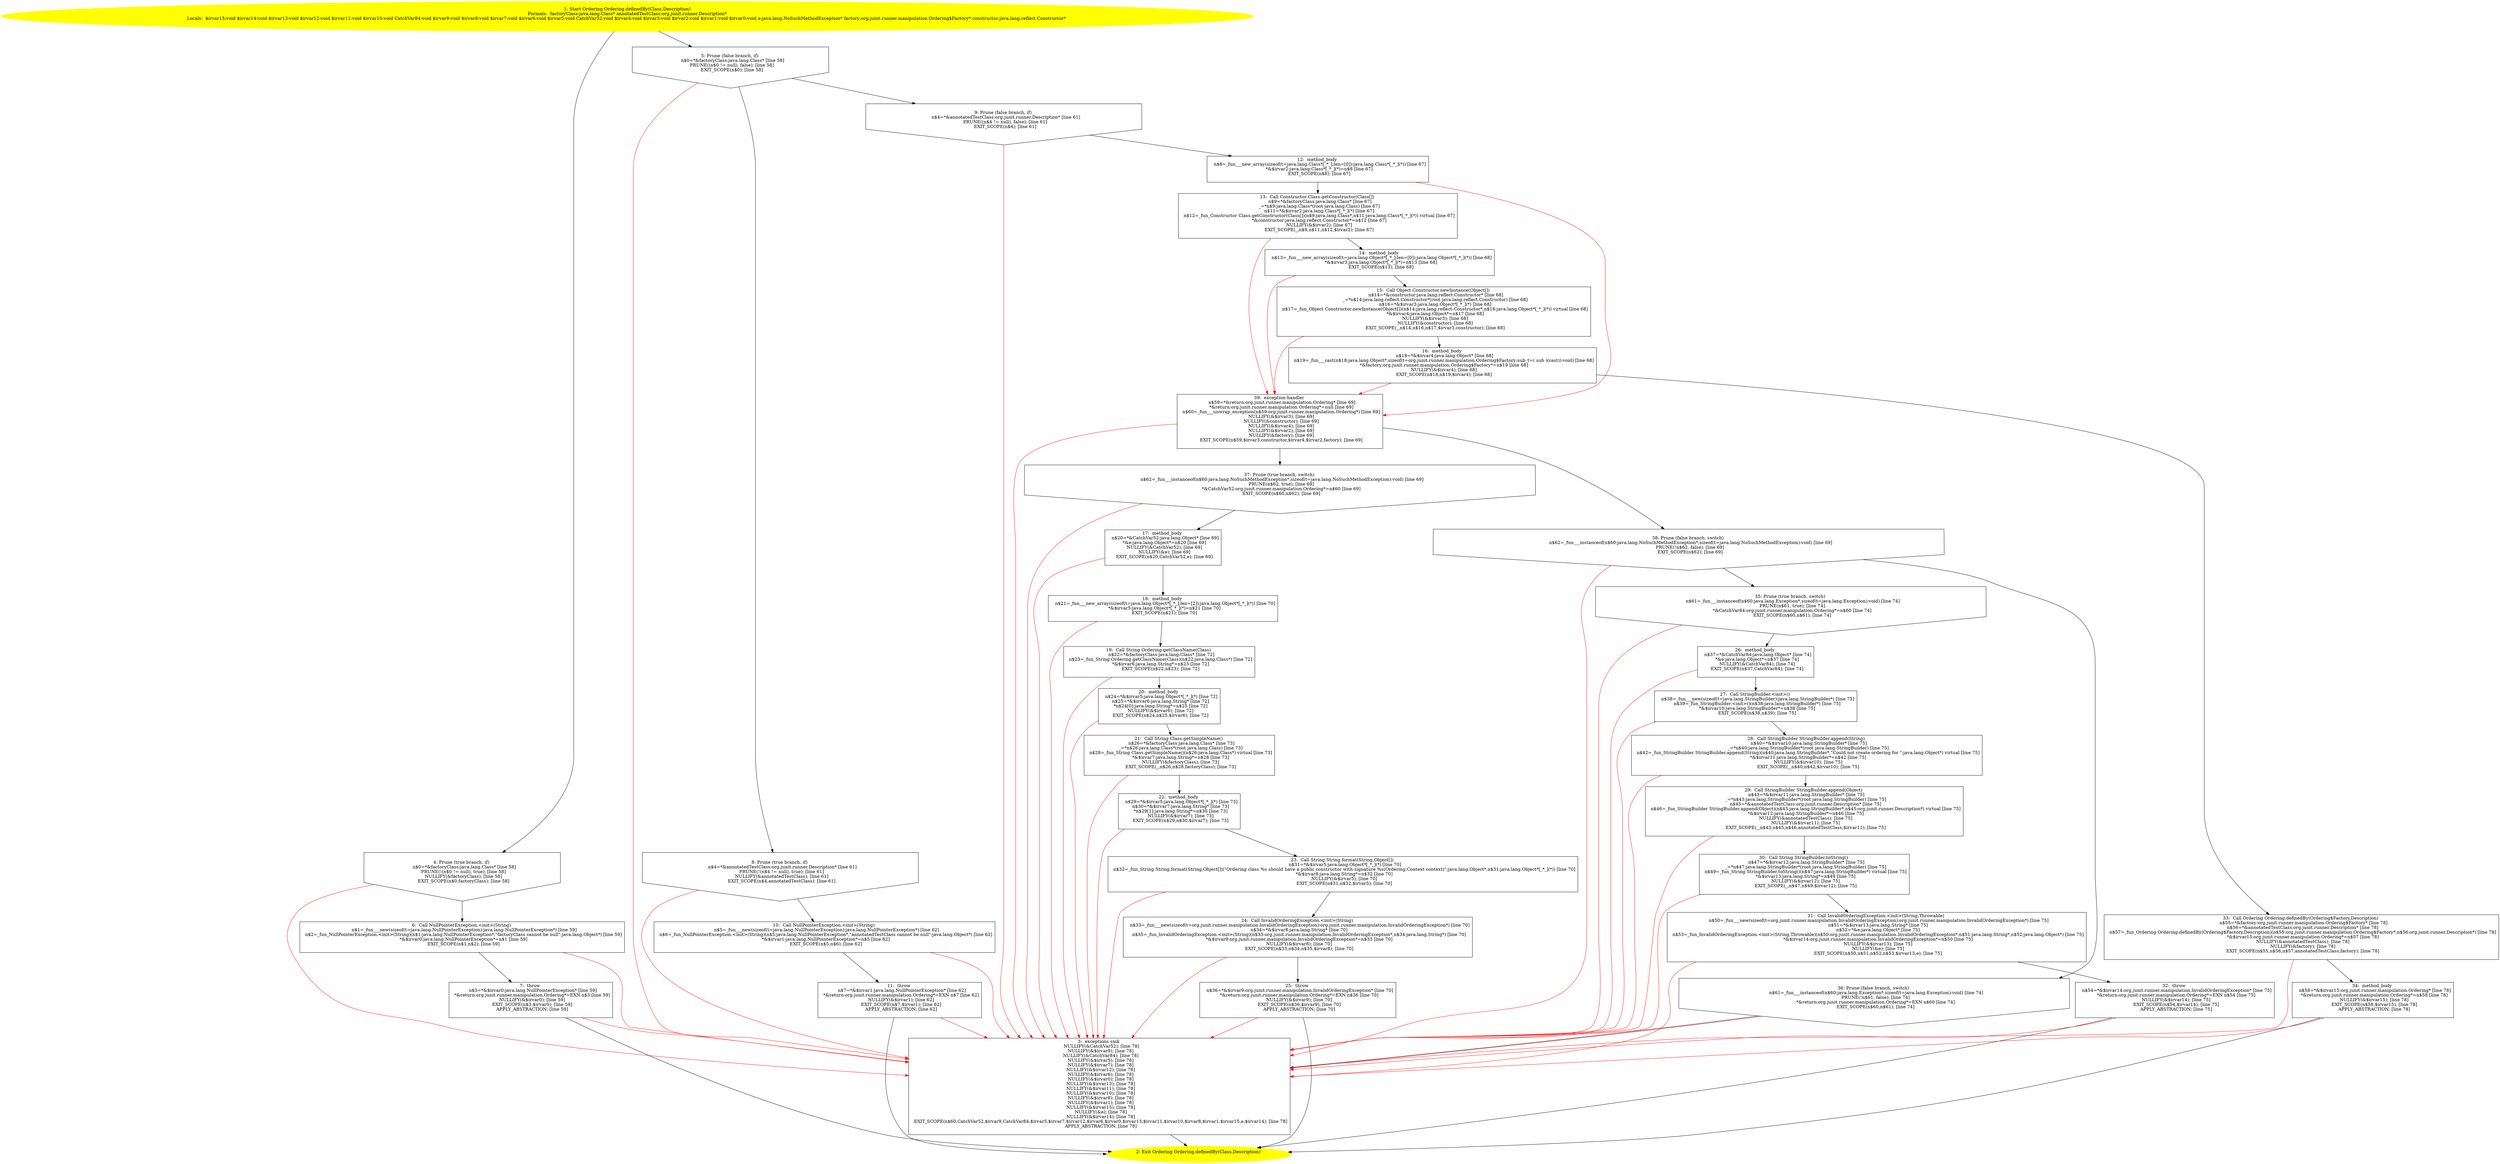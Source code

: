 /* @generated */
digraph cfg {
"org.junit.runner.manipulation.Ordering.definedBy(java.lang.Class,org.junit.runner.Description):org.j.ead32ff2f32202cc7ca516853247a046_1" [label="1: Start Ordering Ordering.definedBy(Class,Description)\nFormals:  factoryClass:java.lang.Class* annotatedTestClass:org.junit.runner.Description*\nLocals:  $irvar15:void $irvar14:void $irvar13:void $irvar12:void $irvar11:void $irvar10:void CatchVar84:void $irvar9:void $irvar8:void $irvar7:void $irvar6:void $irvar5:void CatchVar52:void $irvar4:void $irvar3:void $irvar2:void $irvar1:void $irvar0:void e:java.lang.NoSuchMethodException* factory:org.junit.runner.manipulation.Ordering$Factory* constructor:java.lang.reflect.Constructor* \n  " color=yellow style=filled]
	

	 "org.junit.runner.manipulation.Ordering.definedBy(java.lang.Class,org.junit.runner.Description):org.j.ead32ff2f32202cc7ca516853247a046_1" -> "org.junit.runner.manipulation.Ordering.definedBy(java.lang.Class,org.junit.runner.Description):org.j.ead32ff2f32202cc7ca516853247a046_4" ;
	 "org.junit.runner.manipulation.Ordering.definedBy(java.lang.Class,org.junit.runner.Description):org.j.ead32ff2f32202cc7ca516853247a046_1" -> "org.junit.runner.manipulation.Ordering.definedBy(java.lang.Class,org.junit.runner.Description):org.j.ead32ff2f32202cc7ca516853247a046_5" ;
"org.junit.runner.manipulation.Ordering.definedBy(java.lang.Class,org.junit.runner.Description):org.j.ead32ff2f32202cc7ca516853247a046_2" [label="2: Exit Ordering Ordering.definedBy(Class,Description) \n  " color=yellow style=filled]
	

"org.junit.runner.manipulation.Ordering.definedBy(java.lang.Class,org.junit.runner.Description):org.j.ead32ff2f32202cc7ca516853247a046_3" [label="3:  exceptions sink \n   NULLIFY(&CatchVar52); [line 78]\n  NULLIFY(&$irvar9); [line 78]\n  NULLIFY(&CatchVar84); [line 78]\n  NULLIFY(&$irvar5); [line 78]\n  NULLIFY(&$irvar7); [line 78]\n  NULLIFY(&$irvar12); [line 78]\n  NULLIFY(&$irvar6); [line 78]\n  NULLIFY(&$irvar0); [line 78]\n  NULLIFY(&$irvar13); [line 78]\n  NULLIFY(&$irvar11); [line 78]\n  NULLIFY(&$irvar10); [line 78]\n  NULLIFY(&$irvar8); [line 78]\n  NULLIFY(&$irvar1); [line 78]\n  NULLIFY(&$irvar15); [line 78]\n  NULLIFY(&e); [line 78]\n  NULLIFY(&$irvar14); [line 78]\n  EXIT_SCOPE(n$60,CatchVar52,$irvar9,CatchVar84,$irvar5,$irvar7,$irvar12,$irvar6,$irvar0,$irvar13,$irvar11,$irvar10,$irvar8,$irvar1,$irvar15,e,$irvar14); [line 78]\n  APPLY_ABSTRACTION; [line 78]\n " shape="box"]
	

	 "org.junit.runner.manipulation.Ordering.definedBy(java.lang.Class,org.junit.runner.Description):org.j.ead32ff2f32202cc7ca516853247a046_3" -> "org.junit.runner.manipulation.Ordering.definedBy(java.lang.Class,org.junit.runner.Description):org.j.ead32ff2f32202cc7ca516853247a046_2" ;
"org.junit.runner.manipulation.Ordering.definedBy(java.lang.Class,org.junit.runner.Description):org.j.ead32ff2f32202cc7ca516853247a046_4" [label="4: Prune (true branch, if) \n   n$0=*&factoryClass:java.lang.Class* [line 58]\n  PRUNE(!(n$0 != null), true); [line 58]\n  NULLIFY(&factoryClass); [line 58]\n  EXIT_SCOPE(n$0,factoryClass); [line 58]\n " shape="invhouse"]
	

	 "org.junit.runner.manipulation.Ordering.definedBy(java.lang.Class,org.junit.runner.Description):org.j.ead32ff2f32202cc7ca516853247a046_4" -> "org.junit.runner.manipulation.Ordering.definedBy(java.lang.Class,org.junit.runner.Description):org.j.ead32ff2f32202cc7ca516853247a046_6" ;
	 "org.junit.runner.manipulation.Ordering.definedBy(java.lang.Class,org.junit.runner.Description):org.j.ead32ff2f32202cc7ca516853247a046_4" -> "org.junit.runner.manipulation.Ordering.definedBy(java.lang.Class,org.junit.runner.Description):org.j.ead32ff2f32202cc7ca516853247a046_3" [color="red" ];
"org.junit.runner.manipulation.Ordering.definedBy(java.lang.Class,org.junit.runner.Description):org.j.ead32ff2f32202cc7ca516853247a046_5" [label="5: Prune (false branch, if) \n   n$0=*&factoryClass:java.lang.Class* [line 58]\n  PRUNE((n$0 != null), false); [line 58]\n  EXIT_SCOPE(n$0); [line 58]\n " shape="invhouse"]
	

	 "org.junit.runner.manipulation.Ordering.definedBy(java.lang.Class,org.junit.runner.Description):org.j.ead32ff2f32202cc7ca516853247a046_5" -> "org.junit.runner.manipulation.Ordering.definedBy(java.lang.Class,org.junit.runner.Description):org.j.ead32ff2f32202cc7ca516853247a046_8" ;
	 "org.junit.runner.manipulation.Ordering.definedBy(java.lang.Class,org.junit.runner.Description):org.j.ead32ff2f32202cc7ca516853247a046_5" -> "org.junit.runner.manipulation.Ordering.definedBy(java.lang.Class,org.junit.runner.Description):org.j.ead32ff2f32202cc7ca516853247a046_9" ;
	 "org.junit.runner.manipulation.Ordering.definedBy(java.lang.Class,org.junit.runner.Description):org.j.ead32ff2f32202cc7ca516853247a046_5" -> "org.junit.runner.manipulation.Ordering.definedBy(java.lang.Class,org.junit.runner.Description):org.j.ead32ff2f32202cc7ca516853247a046_3" [color="red" ];
"org.junit.runner.manipulation.Ordering.definedBy(java.lang.Class,org.junit.runner.Description):org.j.ead32ff2f32202cc7ca516853247a046_6" [label="6:  Call NullPointerException.<init>(String) \n   n$1=_fun___new(sizeof(t=java.lang.NullPointerException):java.lang.NullPointerException*) [line 59]\n  n$2=_fun_NullPointerException.<init>(String)(n$1:java.lang.NullPointerException*,\"factoryClass cannot be null\":java.lang.Object*) [line 59]\n  *&$irvar0:java.lang.NullPointerException*=n$1 [line 59]\n  EXIT_SCOPE(n$1,n$2); [line 59]\n " shape="box"]
	

	 "org.junit.runner.manipulation.Ordering.definedBy(java.lang.Class,org.junit.runner.Description):org.j.ead32ff2f32202cc7ca516853247a046_6" -> "org.junit.runner.manipulation.Ordering.definedBy(java.lang.Class,org.junit.runner.Description):org.j.ead32ff2f32202cc7ca516853247a046_7" ;
	 "org.junit.runner.manipulation.Ordering.definedBy(java.lang.Class,org.junit.runner.Description):org.j.ead32ff2f32202cc7ca516853247a046_6" -> "org.junit.runner.manipulation.Ordering.definedBy(java.lang.Class,org.junit.runner.Description):org.j.ead32ff2f32202cc7ca516853247a046_3" [color="red" ];
"org.junit.runner.manipulation.Ordering.definedBy(java.lang.Class,org.junit.runner.Description):org.j.ead32ff2f32202cc7ca516853247a046_7" [label="7:  throw \n   n$3=*&$irvar0:java.lang.NullPointerException* [line 59]\n  *&return:org.junit.runner.manipulation.Ordering*=EXN n$3 [line 59]\n  NULLIFY(&$irvar0); [line 59]\n  EXIT_SCOPE(n$3,$irvar0); [line 59]\n  APPLY_ABSTRACTION; [line 59]\n " shape="box"]
	

	 "org.junit.runner.manipulation.Ordering.definedBy(java.lang.Class,org.junit.runner.Description):org.j.ead32ff2f32202cc7ca516853247a046_7" -> "org.junit.runner.manipulation.Ordering.definedBy(java.lang.Class,org.junit.runner.Description):org.j.ead32ff2f32202cc7ca516853247a046_2" ;
	 "org.junit.runner.manipulation.Ordering.definedBy(java.lang.Class,org.junit.runner.Description):org.j.ead32ff2f32202cc7ca516853247a046_7" -> "org.junit.runner.manipulation.Ordering.definedBy(java.lang.Class,org.junit.runner.Description):org.j.ead32ff2f32202cc7ca516853247a046_3" [color="red" ];
"org.junit.runner.manipulation.Ordering.definedBy(java.lang.Class,org.junit.runner.Description):org.j.ead32ff2f32202cc7ca516853247a046_8" [label="8: Prune (true branch, if) \n   n$4=*&annotatedTestClass:org.junit.runner.Description* [line 61]\n  PRUNE(!(n$4 != null), true); [line 61]\n  NULLIFY(&annotatedTestClass); [line 61]\n  EXIT_SCOPE(n$4,annotatedTestClass); [line 61]\n " shape="invhouse"]
	

	 "org.junit.runner.manipulation.Ordering.definedBy(java.lang.Class,org.junit.runner.Description):org.j.ead32ff2f32202cc7ca516853247a046_8" -> "org.junit.runner.manipulation.Ordering.definedBy(java.lang.Class,org.junit.runner.Description):org.j.ead32ff2f32202cc7ca516853247a046_10" ;
	 "org.junit.runner.manipulation.Ordering.definedBy(java.lang.Class,org.junit.runner.Description):org.j.ead32ff2f32202cc7ca516853247a046_8" -> "org.junit.runner.manipulation.Ordering.definedBy(java.lang.Class,org.junit.runner.Description):org.j.ead32ff2f32202cc7ca516853247a046_3" [color="red" ];
"org.junit.runner.manipulation.Ordering.definedBy(java.lang.Class,org.junit.runner.Description):org.j.ead32ff2f32202cc7ca516853247a046_9" [label="9: Prune (false branch, if) \n   n$4=*&annotatedTestClass:org.junit.runner.Description* [line 61]\n  PRUNE((n$4 != null), false); [line 61]\n  EXIT_SCOPE(n$4); [line 61]\n " shape="invhouse"]
	

	 "org.junit.runner.manipulation.Ordering.definedBy(java.lang.Class,org.junit.runner.Description):org.j.ead32ff2f32202cc7ca516853247a046_9" -> "org.junit.runner.manipulation.Ordering.definedBy(java.lang.Class,org.junit.runner.Description):org.j.ead32ff2f32202cc7ca516853247a046_12" ;
	 "org.junit.runner.manipulation.Ordering.definedBy(java.lang.Class,org.junit.runner.Description):org.j.ead32ff2f32202cc7ca516853247a046_9" -> "org.junit.runner.manipulation.Ordering.definedBy(java.lang.Class,org.junit.runner.Description):org.j.ead32ff2f32202cc7ca516853247a046_3" [color="red" ];
"org.junit.runner.manipulation.Ordering.definedBy(java.lang.Class,org.junit.runner.Description):org.j.ead32ff2f32202cc7ca516853247a046_10" [label="10:  Call NullPointerException.<init>(String) \n   n$5=_fun___new(sizeof(t=java.lang.NullPointerException):java.lang.NullPointerException*) [line 62]\n  n$6=_fun_NullPointerException.<init>(String)(n$5:java.lang.NullPointerException*,\"annotatedTestClass cannot be null\":java.lang.Object*) [line 62]\n  *&$irvar1:java.lang.NullPointerException*=n$5 [line 62]\n  EXIT_SCOPE(n$5,n$6); [line 62]\n " shape="box"]
	

	 "org.junit.runner.manipulation.Ordering.definedBy(java.lang.Class,org.junit.runner.Description):org.j.ead32ff2f32202cc7ca516853247a046_10" -> "org.junit.runner.manipulation.Ordering.definedBy(java.lang.Class,org.junit.runner.Description):org.j.ead32ff2f32202cc7ca516853247a046_11" ;
	 "org.junit.runner.manipulation.Ordering.definedBy(java.lang.Class,org.junit.runner.Description):org.j.ead32ff2f32202cc7ca516853247a046_10" -> "org.junit.runner.manipulation.Ordering.definedBy(java.lang.Class,org.junit.runner.Description):org.j.ead32ff2f32202cc7ca516853247a046_3" [color="red" ];
"org.junit.runner.manipulation.Ordering.definedBy(java.lang.Class,org.junit.runner.Description):org.j.ead32ff2f32202cc7ca516853247a046_11" [label="11:  throw \n   n$7=*&$irvar1:java.lang.NullPointerException* [line 62]\n  *&return:org.junit.runner.manipulation.Ordering*=EXN n$7 [line 62]\n  NULLIFY(&$irvar1); [line 62]\n  EXIT_SCOPE(n$7,$irvar1); [line 62]\n  APPLY_ABSTRACTION; [line 62]\n " shape="box"]
	

	 "org.junit.runner.manipulation.Ordering.definedBy(java.lang.Class,org.junit.runner.Description):org.j.ead32ff2f32202cc7ca516853247a046_11" -> "org.junit.runner.manipulation.Ordering.definedBy(java.lang.Class,org.junit.runner.Description):org.j.ead32ff2f32202cc7ca516853247a046_2" ;
	 "org.junit.runner.manipulation.Ordering.definedBy(java.lang.Class,org.junit.runner.Description):org.j.ead32ff2f32202cc7ca516853247a046_11" -> "org.junit.runner.manipulation.Ordering.definedBy(java.lang.Class,org.junit.runner.Description):org.j.ead32ff2f32202cc7ca516853247a046_3" [color="red" ];
"org.junit.runner.manipulation.Ordering.definedBy(java.lang.Class,org.junit.runner.Description):org.j.ead32ff2f32202cc7ca516853247a046_12" [label="12:  method_body \n   n$8=_fun___new_array(sizeof(t=java.lang.Class*[_*_];len=[0]):java.lang.Class*[_*_](*)) [line 67]\n  *&$irvar2:java.lang.Class*[_*_](*)=n$8 [line 67]\n  EXIT_SCOPE(n$8); [line 67]\n " shape="box"]
	

	 "org.junit.runner.manipulation.Ordering.definedBy(java.lang.Class,org.junit.runner.Description):org.j.ead32ff2f32202cc7ca516853247a046_12" -> "org.junit.runner.manipulation.Ordering.definedBy(java.lang.Class,org.junit.runner.Description):org.j.ead32ff2f32202cc7ca516853247a046_13" ;
	 "org.junit.runner.manipulation.Ordering.definedBy(java.lang.Class,org.junit.runner.Description):org.j.ead32ff2f32202cc7ca516853247a046_12" -> "org.junit.runner.manipulation.Ordering.definedBy(java.lang.Class,org.junit.runner.Description):org.j.ead32ff2f32202cc7ca516853247a046_39" [color="red" ];
"org.junit.runner.manipulation.Ordering.definedBy(java.lang.Class,org.junit.runner.Description):org.j.ead32ff2f32202cc7ca516853247a046_13" [label="13:  Call Constructor Class.getConstructor(Class[]) \n   n$9=*&factoryClass:java.lang.Class* [line 67]\n  _=*n$9:java.lang.Class*(root java.lang.Class) [line 67]\n  n$11=*&$irvar2:java.lang.Class*[_*_](*) [line 67]\n  n$12=_fun_Constructor Class.getConstructor(Class[])(n$9:java.lang.Class*,n$11:java.lang.Class*[_*_](*)) virtual [line 67]\n  *&constructor:java.lang.reflect.Constructor*=n$12 [line 67]\n  NULLIFY(&$irvar2); [line 67]\n  EXIT_SCOPE(_,n$9,n$11,n$12,$irvar2); [line 67]\n " shape="box"]
	

	 "org.junit.runner.manipulation.Ordering.definedBy(java.lang.Class,org.junit.runner.Description):org.j.ead32ff2f32202cc7ca516853247a046_13" -> "org.junit.runner.manipulation.Ordering.definedBy(java.lang.Class,org.junit.runner.Description):org.j.ead32ff2f32202cc7ca516853247a046_14" ;
	 "org.junit.runner.manipulation.Ordering.definedBy(java.lang.Class,org.junit.runner.Description):org.j.ead32ff2f32202cc7ca516853247a046_13" -> "org.junit.runner.manipulation.Ordering.definedBy(java.lang.Class,org.junit.runner.Description):org.j.ead32ff2f32202cc7ca516853247a046_39" [color="red" ];
"org.junit.runner.manipulation.Ordering.definedBy(java.lang.Class,org.junit.runner.Description):org.j.ead32ff2f32202cc7ca516853247a046_14" [label="14:  method_body \n   n$13=_fun___new_array(sizeof(t=java.lang.Object*[_*_];len=[0]):java.lang.Object*[_*_](*)) [line 68]\n  *&$irvar3:java.lang.Object*[_*_](*)=n$13 [line 68]\n  EXIT_SCOPE(n$13); [line 68]\n " shape="box"]
	

	 "org.junit.runner.manipulation.Ordering.definedBy(java.lang.Class,org.junit.runner.Description):org.j.ead32ff2f32202cc7ca516853247a046_14" -> "org.junit.runner.manipulation.Ordering.definedBy(java.lang.Class,org.junit.runner.Description):org.j.ead32ff2f32202cc7ca516853247a046_15" ;
	 "org.junit.runner.manipulation.Ordering.definedBy(java.lang.Class,org.junit.runner.Description):org.j.ead32ff2f32202cc7ca516853247a046_14" -> "org.junit.runner.manipulation.Ordering.definedBy(java.lang.Class,org.junit.runner.Description):org.j.ead32ff2f32202cc7ca516853247a046_39" [color="red" ];
"org.junit.runner.manipulation.Ordering.definedBy(java.lang.Class,org.junit.runner.Description):org.j.ead32ff2f32202cc7ca516853247a046_15" [label="15:  Call Object Constructor.newInstance(Object[]) \n   n$14=*&constructor:java.lang.reflect.Constructor* [line 68]\n  _=*n$14:java.lang.reflect.Constructor*(root java.lang.reflect.Constructor) [line 68]\n  n$16=*&$irvar3:java.lang.Object*[_*_](*) [line 68]\n  n$17=_fun_Object Constructor.newInstance(Object[])(n$14:java.lang.reflect.Constructor*,n$16:java.lang.Object*[_*_](*)) virtual [line 68]\n  *&$irvar4:java.lang.Object*=n$17 [line 68]\n  NULLIFY(&$irvar3); [line 68]\n  NULLIFY(&constructor); [line 68]\n  EXIT_SCOPE(_,n$14,n$16,n$17,$irvar3,constructor); [line 68]\n " shape="box"]
	

	 "org.junit.runner.manipulation.Ordering.definedBy(java.lang.Class,org.junit.runner.Description):org.j.ead32ff2f32202cc7ca516853247a046_15" -> "org.junit.runner.manipulation.Ordering.definedBy(java.lang.Class,org.junit.runner.Description):org.j.ead32ff2f32202cc7ca516853247a046_16" ;
	 "org.junit.runner.manipulation.Ordering.definedBy(java.lang.Class,org.junit.runner.Description):org.j.ead32ff2f32202cc7ca516853247a046_15" -> "org.junit.runner.manipulation.Ordering.definedBy(java.lang.Class,org.junit.runner.Description):org.j.ead32ff2f32202cc7ca516853247a046_39" [color="red" ];
"org.junit.runner.manipulation.Ordering.definedBy(java.lang.Class,org.junit.runner.Description):org.j.ead32ff2f32202cc7ca516853247a046_16" [label="16:  method_body \n   n$18=*&$irvar4:java.lang.Object* [line 68]\n  n$19=_fun___cast(n$18:java.lang.Object*,sizeof(t=org.junit.runner.manipulation.Ordering$Factory;sub_t=( sub )(cast)):void) [line 68]\n  *&factory:org.junit.runner.manipulation.Ordering$Factory*=n$19 [line 68]\n  NULLIFY(&$irvar4); [line 68]\n  EXIT_SCOPE(n$18,n$19,$irvar4); [line 68]\n " shape="box"]
	

	 "org.junit.runner.manipulation.Ordering.definedBy(java.lang.Class,org.junit.runner.Description):org.j.ead32ff2f32202cc7ca516853247a046_16" -> "org.junit.runner.manipulation.Ordering.definedBy(java.lang.Class,org.junit.runner.Description):org.j.ead32ff2f32202cc7ca516853247a046_33" ;
	 "org.junit.runner.manipulation.Ordering.definedBy(java.lang.Class,org.junit.runner.Description):org.j.ead32ff2f32202cc7ca516853247a046_16" -> "org.junit.runner.manipulation.Ordering.definedBy(java.lang.Class,org.junit.runner.Description):org.j.ead32ff2f32202cc7ca516853247a046_39" [color="red" ];
"org.junit.runner.manipulation.Ordering.definedBy(java.lang.Class,org.junit.runner.Description):org.j.ead32ff2f32202cc7ca516853247a046_17" [label="17:  method_body \n   n$20=*&CatchVar52:java.lang.Object* [line 69]\n  *&e:java.lang.Object*=n$20 [line 69]\n  NULLIFY(&CatchVar52); [line 69]\n  NULLIFY(&e); [line 69]\n  EXIT_SCOPE(n$20,CatchVar52,e); [line 69]\n " shape="box"]
	

	 "org.junit.runner.manipulation.Ordering.definedBy(java.lang.Class,org.junit.runner.Description):org.j.ead32ff2f32202cc7ca516853247a046_17" -> "org.junit.runner.manipulation.Ordering.definedBy(java.lang.Class,org.junit.runner.Description):org.j.ead32ff2f32202cc7ca516853247a046_18" ;
	 "org.junit.runner.manipulation.Ordering.definedBy(java.lang.Class,org.junit.runner.Description):org.j.ead32ff2f32202cc7ca516853247a046_17" -> "org.junit.runner.manipulation.Ordering.definedBy(java.lang.Class,org.junit.runner.Description):org.j.ead32ff2f32202cc7ca516853247a046_3" [color="red" ];
"org.junit.runner.manipulation.Ordering.definedBy(java.lang.Class,org.junit.runner.Description):org.j.ead32ff2f32202cc7ca516853247a046_18" [label="18:  method_body \n   n$21=_fun___new_array(sizeof(t=java.lang.Object*[_*_];len=[2]):java.lang.Object*[_*_](*)) [line 70]\n  *&$irvar5:java.lang.Object*[_*_](*)=n$21 [line 70]\n  EXIT_SCOPE(n$21); [line 70]\n " shape="box"]
	

	 "org.junit.runner.manipulation.Ordering.definedBy(java.lang.Class,org.junit.runner.Description):org.j.ead32ff2f32202cc7ca516853247a046_18" -> "org.junit.runner.manipulation.Ordering.definedBy(java.lang.Class,org.junit.runner.Description):org.j.ead32ff2f32202cc7ca516853247a046_19" ;
	 "org.junit.runner.manipulation.Ordering.definedBy(java.lang.Class,org.junit.runner.Description):org.j.ead32ff2f32202cc7ca516853247a046_18" -> "org.junit.runner.manipulation.Ordering.definedBy(java.lang.Class,org.junit.runner.Description):org.j.ead32ff2f32202cc7ca516853247a046_3" [color="red" ];
"org.junit.runner.manipulation.Ordering.definedBy(java.lang.Class,org.junit.runner.Description):org.j.ead32ff2f32202cc7ca516853247a046_19" [label="19:  Call String Ordering.getClassName(Class) \n   n$22=*&factoryClass:java.lang.Class* [line 72]\n  n$23=_fun_String Ordering.getClassName(Class)(n$22:java.lang.Class*) [line 72]\n  *&$irvar6:java.lang.String*=n$23 [line 72]\n  EXIT_SCOPE(n$22,n$23); [line 72]\n " shape="box"]
	

	 "org.junit.runner.manipulation.Ordering.definedBy(java.lang.Class,org.junit.runner.Description):org.j.ead32ff2f32202cc7ca516853247a046_19" -> "org.junit.runner.manipulation.Ordering.definedBy(java.lang.Class,org.junit.runner.Description):org.j.ead32ff2f32202cc7ca516853247a046_20" ;
	 "org.junit.runner.manipulation.Ordering.definedBy(java.lang.Class,org.junit.runner.Description):org.j.ead32ff2f32202cc7ca516853247a046_19" -> "org.junit.runner.manipulation.Ordering.definedBy(java.lang.Class,org.junit.runner.Description):org.j.ead32ff2f32202cc7ca516853247a046_3" [color="red" ];
"org.junit.runner.manipulation.Ordering.definedBy(java.lang.Class,org.junit.runner.Description):org.j.ead32ff2f32202cc7ca516853247a046_20" [label="20:  method_body \n   n$24=*&$irvar5:java.lang.Object*[_*_](*) [line 72]\n  n$25=*&$irvar6:java.lang.String* [line 72]\n  *n$24[0]:java.lang.String*=n$25 [line 72]\n  NULLIFY(&$irvar6); [line 72]\n  EXIT_SCOPE(n$24,n$25,$irvar6); [line 72]\n " shape="box"]
	

	 "org.junit.runner.manipulation.Ordering.definedBy(java.lang.Class,org.junit.runner.Description):org.j.ead32ff2f32202cc7ca516853247a046_20" -> "org.junit.runner.manipulation.Ordering.definedBy(java.lang.Class,org.junit.runner.Description):org.j.ead32ff2f32202cc7ca516853247a046_21" ;
	 "org.junit.runner.manipulation.Ordering.definedBy(java.lang.Class,org.junit.runner.Description):org.j.ead32ff2f32202cc7ca516853247a046_20" -> "org.junit.runner.manipulation.Ordering.definedBy(java.lang.Class,org.junit.runner.Description):org.j.ead32ff2f32202cc7ca516853247a046_3" [color="red" ];
"org.junit.runner.manipulation.Ordering.definedBy(java.lang.Class,org.junit.runner.Description):org.j.ead32ff2f32202cc7ca516853247a046_21" [label="21:  Call String Class.getSimpleName() \n   n$26=*&factoryClass:java.lang.Class* [line 73]\n  _=*n$26:java.lang.Class*(root java.lang.Class) [line 73]\n  n$28=_fun_String Class.getSimpleName()(n$26:java.lang.Class*) virtual [line 73]\n  *&$irvar7:java.lang.String*=n$28 [line 73]\n  NULLIFY(&factoryClass); [line 73]\n  EXIT_SCOPE(_,n$26,n$28,factoryClass); [line 73]\n " shape="box"]
	

	 "org.junit.runner.manipulation.Ordering.definedBy(java.lang.Class,org.junit.runner.Description):org.j.ead32ff2f32202cc7ca516853247a046_21" -> "org.junit.runner.manipulation.Ordering.definedBy(java.lang.Class,org.junit.runner.Description):org.j.ead32ff2f32202cc7ca516853247a046_22" ;
	 "org.junit.runner.manipulation.Ordering.definedBy(java.lang.Class,org.junit.runner.Description):org.j.ead32ff2f32202cc7ca516853247a046_21" -> "org.junit.runner.manipulation.Ordering.definedBy(java.lang.Class,org.junit.runner.Description):org.j.ead32ff2f32202cc7ca516853247a046_3" [color="red" ];
"org.junit.runner.manipulation.Ordering.definedBy(java.lang.Class,org.junit.runner.Description):org.j.ead32ff2f32202cc7ca516853247a046_22" [label="22:  method_body \n   n$29=*&$irvar5:java.lang.Object*[_*_](*) [line 73]\n  n$30=*&$irvar7:java.lang.String* [line 73]\n  *n$29[1]:java.lang.String*=n$30 [line 73]\n  NULLIFY(&$irvar7); [line 73]\n  EXIT_SCOPE(n$29,n$30,$irvar7); [line 73]\n " shape="box"]
	

	 "org.junit.runner.manipulation.Ordering.definedBy(java.lang.Class,org.junit.runner.Description):org.j.ead32ff2f32202cc7ca516853247a046_22" -> "org.junit.runner.manipulation.Ordering.definedBy(java.lang.Class,org.junit.runner.Description):org.j.ead32ff2f32202cc7ca516853247a046_23" ;
	 "org.junit.runner.manipulation.Ordering.definedBy(java.lang.Class,org.junit.runner.Description):org.j.ead32ff2f32202cc7ca516853247a046_22" -> "org.junit.runner.manipulation.Ordering.definedBy(java.lang.Class,org.junit.runner.Description):org.j.ead32ff2f32202cc7ca516853247a046_3" [color="red" ];
"org.junit.runner.manipulation.Ordering.definedBy(java.lang.Class,org.junit.runner.Description):org.j.ead32ff2f32202cc7ca516853247a046_23" [label="23:  Call String String.format(String,Object[]) \n   n$31=*&$irvar5:java.lang.Object*[_*_](*) [line 70]\n  n$32=_fun_String String.format(String,Object[])(\"Ordering class %s should have a public constructor with signature %s(Ordering.Context context)\":java.lang.Object*,n$31:java.lang.Object*[_*_](*)) [line 70]\n  *&$irvar8:java.lang.String*=n$32 [line 70]\n  NULLIFY(&$irvar5); [line 70]\n  EXIT_SCOPE(n$31,n$32,$irvar5); [line 70]\n " shape="box"]
	

	 "org.junit.runner.manipulation.Ordering.definedBy(java.lang.Class,org.junit.runner.Description):org.j.ead32ff2f32202cc7ca516853247a046_23" -> "org.junit.runner.manipulation.Ordering.definedBy(java.lang.Class,org.junit.runner.Description):org.j.ead32ff2f32202cc7ca516853247a046_24" ;
	 "org.junit.runner.manipulation.Ordering.definedBy(java.lang.Class,org.junit.runner.Description):org.j.ead32ff2f32202cc7ca516853247a046_23" -> "org.junit.runner.manipulation.Ordering.definedBy(java.lang.Class,org.junit.runner.Description):org.j.ead32ff2f32202cc7ca516853247a046_3" [color="red" ];
"org.junit.runner.manipulation.Ordering.definedBy(java.lang.Class,org.junit.runner.Description):org.j.ead32ff2f32202cc7ca516853247a046_24" [label="24:  Call InvalidOrderingException.<init>(String) \n   n$33=_fun___new(sizeof(t=org.junit.runner.manipulation.InvalidOrderingException):org.junit.runner.manipulation.InvalidOrderingException*) [line 70]\n  n$34=*&$irvar8:java.lang.String* [line 70]\n  n$35=_fun_InvalidOrderingException.<init>(String)(n$33:org.junit.runner.manipulation.InvalidOrderingException*,n$34:java.lang.String*) [line 70]\n  *&$irvar9:org.junit.runner.manipulation.InvalidOrderingException*=n$33 [line 70]\n  NULLIFY(&$irvar8); [line 70]\n  EXIT_SCOPE(n$33,n$34,n$35,$irvar8); [line 70]\n " shape="box"]
	

	 "org.junit.runner.manipulation.Ordering.definedBy(java.lang.Class,org.junit.runner.Description):org.j.ead32ff2f32202cc7ca516853247a046_24" -> "org.junit.runner.manipulation.Ordering.definedBy(java.lang.Class,org.junit.runner.Description):org.j.ead32ff2f32202cc7ca516853247a046_25" ;
	 "org.junit.runner.manipulation.Ordering.definedBy(java.lang.Class,org.junit.runner.Description):org.j.ead32ff2f32202cc7ca516853247a046_24" -> "org.junit.runner.manipulation.Ordering.definedBy(java.lang.Class,org.junit.runner.Description):org.j.ead32ff2f32202cc7ca516853247a046_3" [color="red" ];
"org.junit.runner.manipulation.Ordering.definedBy(java.lang.Class,org.junit.runner.Description):org.j.ead32ff2f32202cc7ca516853247a046_25" [label="25:  throw \n   n$36=*&$irvar9:org.junit.runner.manipulation.InvalidOrderingException* [line 70]\n  *&return:org.junit.runner.manipulation.Ordering*=EXN n$36 [line 70]\n  NULLIFY(&$irvar9); [line 70]\n  EXIT_SCOPE(n$36,$irvar9); [line 70]\n  APPLY_ABSTRACTION; [line 70]\n " shape="box"]
	

	 "org.junit.runner.manipulation.Ordering.definedBy(java.lang.Class,org.junit.runner.Description):org.j.ead32ff2f32202cc7ca516853247a046_25" -> "org.junit.runner.manipulation.Ordering.definedBy(java.lang.Class,org.junit.runner.Description):org.j.ead32ff2f32202cc7ca516853247a046_2" ;
	 "org.junit.runner.manipulation.Ordering.definedBy(java.lang.Class,org.junit.runner.Description):org.j.ead32ff2f32202cc7ca516853247a046_25" -> "org.junit.runner.manipulation.Ordering.definedBy(java.lang.Class,org.junit.runner.Description):org.j.ead32ff2f32202cc7ca516853247a046_3" [color="red" ];
"org.junit.runner.manipulation.Ordering.definedBy(java.lang.Class,org.junit.runner.Description):org.j.ead32ff2f32202cc7ca516853247a046_26" [label="26:  method_body \n   n$37=*&CatchVar84:java.lang.Object* [line 74]\n  *&e:java.lang.Object*=n$37 [line 74]\n  NULLIFY(&CatchVar84); [line 74]\n  EXIT_SCOPE(n$37,CatchVar84); [line 74]\n " shape="box"]
	

	 "org.junit.runner.manipulation.Ordering.definedBy(java.lang.Class,org.junit.runner.Description):org.j.ead32ff2f32202cc7ca516853247a046_26" -> "org.junit.runner.manipulation.Ordering.definedBy(java.lang.Class,org.junit.runner.Description):org.j.ead32ff2f32202cc7ca516853247a046_27" ;
	 "org.junit.runner.manipulation.Ordering.definedBy(java.lang.Class,org.junit.runner.Description):org.j.ead32ff2f32202cc7ca516853247a046_26" -> "org.junit.runner.manipulation.Ordering.definedBy(java.lang.Class,org.junit.runner.Description):org.j.ead32ff2f32202cc7ca516853247a046_3" [color="red" ];
"org.junit.runner.manipulation.Ordering.definedBy(java.lang.Class,org.junit.runner.Description):org.j.ead32ff2f32202cc7ca516853247a046_27" [label="27:  Call StringBuilder.<init>() \n   n$38=_fun___new(sizeof(t=java.lang.StringBuilder):java.lang.StringBuilder*) [line 75]\n  n$39=_fun_StringBuilder.<init>()(n$38:java.lang.StringBuilder*) [line 75]\n  *&$irvar10:java.lang.StringBuilder*=n$38 [line 75]\n  EXIT_SCOPE(n$38,n$39); [line 75]\n " shape="box"]
	

	 "org.junit.runner.manipulation.Ordering.definedBy(java.lang.Class,org.junit.runner.Description):org.j.ead32ff2f32202cc7ca516853247a046_27" -> "org.junit.runner.manipulation.Ordering.definedBy(java.lang.Class,org.junit.runner.Description):org.j.ead32ff2f32202cc7ca516853247a046_28" ;
	 "org.junit.runner.manipulation.Ordering.definedBy(java.lang.Class,org.junit.runner.Description):org.j.ead32ff2f32202cc7ca516853247a046_27" -> "org.junit.runner.manipulation.Ordering.definedBy(java.lang.Class,org.junit.runner.Description):org.j.ead32ff2f32202cc7ca516853247a046_3" [color="red" ];
"org.junit.runner.manipulation.Ordering.definedBy(java.lang.Class,org.junit.runner.Description):org.j.ead32ff2f32202cc7ca516853247a046_28" [label="28:  Call StringBuilder StringBuilder.append(String) \n   n$40=*&$irvar10:java.lang.StringBuilder* [line 75]\n  _=*n$40:java.lang.StringBuilder*(root java.lang.StringBuilder) [line 75]\n  n$42=_fun_StringBuilder StringBuilder.append(String)(n$40:java.lang.StringBuilder*,\"Could not create ordering for \":java.lang.Object*) virtual [line 75]\n  *&$irvar11:java.lang.StringBuilder*=n$42 [line 75]\n  NULLIFY(&$irvar10); [line 75]\n  EXIT_SCOPE(_,n$40,n$42,$irvar10); [line 75]\n " shape="box"]
	

	 "org.junit.runner.manipulation.Ordering.definedBy(java.lang.Class,org.junit.runner.Description):org.j.ead32ff2f32202cc7ca516853247a046_28" -> "org.junit.runner.manipulation.Ordering.definedBy(java.lang.Class,org.junit.runner.Description):org.j.ead32ff2f32202cc7ca516853247a046_29" ;
	 "org.junit.runner.manipulation.Ordering.definedBy(java.lang.Class,org.junit.runner.Description):org.j.ead32ff2f32202cc7ca516853247a046_28" -> "org.junit.runner.manipulation.Ordering.definedBy(java.lang.Class,org.junit.runner.Description):org.j.ead32ff2f32202cc7ca516853247a046_3" [color="red" ];
"org.junit.runner.manipulation.Ordering.definedBy(java.lang.Class,org.junit.runner.Description):org.j.ead32ff2f32202cc7ca516853247a046_29" [label="29:  Call StringBuilder StringBuilder.append(Object) \n   n$43=*&$irvar11:java.lang.StringBuilder* [line 75]\n  _=*n$43:java.lang.StringBuilder*(root java.lang.StringBuilder) [line 75]\n  n$45=*&annotatedTestClass:org.junit.runner.Description* [line 75]\n  n$46=_fun_StringBuilder StringBuilder.append(Object)(n$43:java.lang.StringBuilder*,n$45:org.junit.runner.Description*) virtual [line 75]\n  *&$irvar12:java.lang.StringBuilder*=n$46 [line 75]\n  NULLIFY(&annotatedTestClass); [line 75]\n  NULLIFY(&$irvar11); [line 75]\n  EXIT_SCOPE(_,n$43,n$45,n$46,annotatedTestClass,$irvar11); [line 75]\n " shape="box"]
	

	 "org.junit.runner.manipulation.Ordering.definedBy(java.lang.Class,org.junit.runner.Description):org.j.ead32ff2f32202cc7ca516853247a046_29" -> "org.junit.runner.manipulation.Ordering.definedBy(java.lang.Class,org.junit.runner.Description):org.j.ead32ff2f32202cc7ca516853247a046_30" ;
	 "org.junit.runner.manipulation.Ordering.definedBy(java.lang.Class,org.junit.runner.Description):org.j.ead32ff2f32202cc7ca516853247a046_29" -> "org.junit.runner.manipulation.Ordering.definedBy(java.lang.Class,org.junit.runner.Description):org.j.ead32ff2f32202cc7ca516853247a046_3" [color="red" ];
"org.junit.runner.manipulation.Ordering.definedBy(java.lang.Class,org.junit.runner.Description):org.j.ead32ff2f32202cc7ca516853247a046_30" [label="30:  Call String StringBuilder.toString() \n   n$47=*&$irvar12:java.lang.StringBuilder* [line 75]\n  _=*n$47:java.lang.StringBuilder*(root java.lang.StringBuilder) [line 75]\n  n$49=_fun_String StringBuilder.toString()(n$47:java.lang.StringBuilder*) virtual [line 75]\n  *&$irvar13:java.lang.String*=n$49 [line 75]\n  NULLIFY(&$irvar12); [line 75]\n  EXIT_SCOPE(_,n$47,n$49,$irvar12); [line 75]\n " shape="box"]
	

	 "org.junit.runner.manipulation.Ordering.definedBy(java.lang.Class,org.junit.runner.Description):org.j.ead32ff2f32202cc7ca516853247a046_30" -> "org.junit.runner.manipulation.Ordering.definedBy(java.lang.Class,org.junit.runner.Description):org.j.ead32ff2f32202cc7ca516853247a046_31" ;
	 "org.junit.runner.manipulation.Ordering.definedBy(java.lang.Class,org.junit.runner.Description):org.j.ead32ff2f32202cc7ca516853247a046_30" -> "org.junit.runner.manipulation.Ordering.definedBy(java.lang.Class,org.junit.runner.Description):org.j.ead32ff2f32202cc7ca516853247a046_3" [color="red" ];
"org.junit.runner.manipulation.Ordering.definedBy(java.lang.Class,org.junit.runner.Description):org.j.ead32ff2f32202cc7ca516853247a046_31" [label="31:  Call InvalidOrderingException.<init>(String,Throwable) \n   n$50=_fun___new(sizeof(t=org.junit.runner.manipulation.InvalidOrderingException):org.junit.runner.manipulation.InvalidOrderingException*) [line 75]\n  n$51=*&$irvar13:java.lang.String* [line 75]\n  n$52=*&e:java.lang.Object* [line 75]\n  n$53=_fun_InvalidOrderingException.<init>(String,Throwable)(n$50:org.junit.runner.manipulation.InvalidOrderingException*,n$51:java.lang.String*,n$52:java.lang.Object*) [line 75]\n  *&$irvar14:org.junit.runner.manipulation.InvalidOrderingException*=n$50 [line 75]\n  NULLIFY(&$irvar13); [line 75]\n  NULLIFY(&e); [line 75]\n  EXIT_SCOPE(n$50,n$51,n$52,n$53,$irvar13,e); [line 75]\n " shape="box"]
	

	 "org.junit.runner.manipulation.Ordering.definedBy(java.lang.Class,org.junit.runner.Description):org.j.ead32ff2f32202cc7ca516853247a046_31" -> "org.junit.runner.manipulation.Ordering.definedBy(java.lang.Class,org.junit.runner.Description):org.j.ead32ff2f32202cc7ca516853247a046_32" ;
	 "org.junit.runner.manipulation.Ordering.definedBy(java.lang.Class,org.junit.runner.Description):org.j.ead32ff2f32202cc7ca516853247a046_31" -> "org.junit.runner.manipulation.Ordering.definedBy(java.lang.Class,org.junit.runner.Description):org.j.ead32ff2f32202cc7ca516853247a046_3" [color="red" ];
"org.junit.runner.manipulation.Ordering.definedBy(java.lang.Class,org.junit.runner.Description):org.j.ead32ff2f32202cc7ca516853247a046_32" [label="32:  throw \n   n$54=*&$irvar14:org.junit.runner.manipulation.InvalidOrderingException* [line 75]\n  *&return:org.junit.runner.manipulation.Ordering*=EXN n$54 [line 75]\n  NULLIFY(&$irvar14); [line 75]\n  EXIT_SCOPE(n$54,$irvar14); [line 75]\n  APPLY_ABSTRACTION; [line 75]\n " shape="box"]
	

	 "org.junit.runner.manipulation.Ordering.definedBy(java.lang.Class,org.junit.runner.Description):org.j.ead32ff2f32202cc7ca516853247a046_32" -> "org.junit.runner.manipulation.Ordering.definedBy(java.lang.Class,org.junit.runner.Description):org.j.ead32ff2f32202cc7ca516853247a046_2" ;
	 "org.junit.runner.manipulation.Ordering.definedBy(java.lang.Class,org.junit.runner.Description):org.j.ead32ff2f32202cc7ca516853247a046_32" -> "org.junit.runner.manipulation.Ordering.definedBy(java.lang.Class,org.junit.runner.Description):org.j.ead32ff2f32202cc7ca516853247a046_3" [color="red" ];
"org.junit.runner.manipulation.Ordering.definedBy(java.lang.Class,org.junit.runner.Description):org.j.ead32ff2f32202cc7ca516853247a046_33" [label="33:  Call Ordering Ordering.definedBy(Ordering$Factory,Description) \n   n$55=*&factory:org.junit.runner.manipulation.Ordering$Factory* [line 78]\n  n$56=*&annotatedTestClass:org.junit.runner.Description* [line 78]\n  n$57=_fun_Ordering Ordering.definedBy(Ordering$Factory,Description)(n$55:org.junit.runner.manipulation.Ordering$Factory*,n$56:org.junit.runner.Description*) [line 78]\n  *&$irvar15:org.junit.runner.manipulation.Ordering*=n$57 [line 78]\n  NULLIFY(&annotatedTestClass); [line 78]\n  NULLIFY(&factory); [line 78]\n  EXIT_SCOPE(n$55,n$56,n$57,annotatedTestClass,factory); [line 78]\n " shape="box"]
	

	 "org.junit.runner.manipulation.Ordering.definedBy(java.lang.Class,org.junit.runner.Description):org.j.ead32ff2f32202cc7ca516853247a046_33" -> "org.junit.runner.manipulation.Ordering.definedBy(java.lang.Class,org.junit.runner.Description):org.j.ead32ff2f32202cc7ca516853247a046_34" ;
	 "org.junit.runner.manipulation.Ordering.definedBy(java.lang.Class,org.junit.runner.Description):org.j.ead32ff2f32202cc7ca516853247a046_33" -> "org.junit.runner.manipulation.Ordering.definedBy(java.lang.Class,org.junit.runner.Description):org.j.ead32ff2f32202cc7ca516853247a046_3" [color="red" ];
"org.junit.runner.manipulation.Ordering.definedBy(java.lang.Class,org.junit.runner.Description):org.j.ead32ff2f32202cc7ca516853247a046_34" [label="34:  method_body \n   n$58=*&$irvar15:org.junit.runner.manipulation.Ordering* [line 78]\n  *&return:org.junit.runner.manipulation.Ordering*=n$58 [line 78]\n  NULLIFY(&$irvar15); [line 78]\n  EXIT_SCOPE(n$58,$irvar15); [line 78]\n  APPLY_ABSTRACTION; [line 78]\n " shape="box"]
	

	 "org.junit.runner.manipulation.Ordering.definedBy(java.lang.Class,org.junit.runner.Description):org.j.ead32ff2f32202cc7ca516853247a046_34" -> "org.junit.runner.manipulation.Ordering.definedBy(java.lang.Class,org.junit.runner.Description):org.j.ead32ff2f32202cc7ca516853247a046_2" ;
	 "org.junit.runner.manipulation.Ordering.definedBy(java.lang.Class,org.junit.runner.Description):org.j.ead32ff2f32202cc7ca516853247a046_34" -> "org.junit.runner.manipulation.Ordering.definedBy(java.lang.Class,org.junit.runner.Description):org.j.ead32ff2f32202cc7ca516853247a046_3" [color="red" ];
"org.junit.runner.manipulation.Ordering.definedBy(java.lang.Class,org.junit.runner.Description):org.j.ead32ff2f32202cc7ca516853247a046_35" [label="35: Prune (true branch, switch) \n   n$61=_fun___instanceof(n$60:java.lang.Exception*,sizeof(t=java.lang.Exception):void) [line 74]\n  PRUNE(n$61, true); [line 74]\n  *&CatchVar84:org.junit.runner.manipulation.Ordering*=n$60 [line 74]\n  EXIT_SCOPE(n$60,n$61); [line 74]\n " shape="invhouse"]
	

	 "org.junit.runner.manipulation.Ordering.definedBy(java.lang.Class,org.junit.runner.Description):org.j.ead32ff2f32202cc7ca516853247a046_35" -> "org.junit.runner.manipulation.Ordering.definedBy(java.lang.Class,org.junit.runner.Description):org.j.ead32ff2f32202cc7ca516853247a046_26" ;
	 "org.junit.runner.manipulation.Ordering.definedBy(java.lang.Class,org.junit.runner.Description):org.j.ead32ff2f32202cc7ca516853247a046_35" -> "org.junit.runner.manipulation.Ordering.definedBy(java.lang.Class,org.junit.runner.Description):org.j.ead32ff2f32202cc7ca516853247a046_3" [color="red" ];
"org.junit.runner.manipulation.Ordering.definedBy(java.lang.Class,org.junit.runner.Description):org.j.ead32ff2f32202cc7ca516853247a046_36" [label="36: Prune (false branch, switch) \n   n$61=_fun___instanceof(n$60:java.lang.Exception*,sizeof(t=java.lang.Exception):void) [line 74]\n  PRUNE(!n$61, false); [line 74]\n  *&return:org.junit.runner.manipulation.Ordering*=EXN n$60 [line 74]\n  EXIT_SCOPE(n$60,n$61); [line 74]\n " shape="invhouse"]
	

	 "org.junit.runner.manipulation.Ordering.definedBy(java.lang.Class,org.junit.runner.Description):org.j.ead32ff2f32202cc7ca516853247a046_36" -> "org.junit.runner.manipulation.Ordering.definedBy(java.lang.Class,org.junit.runner.Description):org.j.ead32ff2f32202cc7ca516853247a046_3" ;
	 "org.junit.runner.manipulation.Ordering.definedBy(java.lang.Class,org.junit.runner.Description):org.j.ead32ff2f32202cc7ca516853247a046_36" -> "org.junit.runner.manipulation.Ordering.definedBy(java.lang.Class,org.junit.runner.Description):org.j.ead32ff2f32202cc7ca516853247a046_3" [color="red" ];
"org.junit.runner.manipulation.Ordering.definedBy(java.lang.Class,org.junit.runner.Description):org.j.ead32ff2f32202cc7ca516853247a046_37" [label="37: Prune (true branch, switch) \n   n$62=_fun___instanceof(n$60:java.lang.NoSuchMethodException*,sizeof(t=java.lang.NoSuchMethodException):void) [line 69]\n  PRUNE(n$62, true); [line 69]\n  *&CatchVar52:org.junit.runner.manipulation.Ordering*=n$60 [line 69]\n  EXIT_SCOPE(n$60,n$62); [line 69]\n " shape="invhouse"]
	

	 "org.junit.runner.manipulation.Ordering.definedBy(java.lang.Class,org.junit.runner.Description):org.j.ead32ff2f32202cc7ca516853247a046_37" -> "org.junit.runner.manipulation.Ordering.definedBy(java.lang.Class,org.junit.runner.Description):org.j.ead32ff2f32202cc7ca516853247a046_17" ;
	 "org.junit.runner.manipulation.Ordering.definedBy(java.lang.Class,org.junit.runner.Description):org.j.ead32ff2f32202cc7ca516853247a046_37" -> "org.junit.runner.manipulation.Ordering.definedBy(java.lang.Class,org.junit.runner.Description):org.j.ead32ff2f32202cc7ca516853247a046_3" [color="red" ];
"org.junit.runner.manipulation.Ordering.definedBy(java.lang.Class,org.junit.runner.Description):org.j.ead32ff2f32202cc7ca516853247a046_38" [label="38: Prune (false branch, switch) \n   n$62=_fun___instanceof(n$60:java.lang.NoSuchMethodException*,sizeof(t=java.lang.NoSuchMethodException):void) [line 69]\n  PRUNE(!n$62, false); [line 69]\n  EXIT_SCOPE(n$62); [line 69]\n " shape="invhouse"]
	

	 "org.junit.runner.manipulation.Ordering.definedBy(java.lang.Class,org.junit.runner.Description):org.j.ead32ff2f32202cc7ca516853247a046_38" -> "org.junit.runner.manipulation.Ordering.definedBy(java.lang.Class,org.junit.runner.Description):org.j.ead32ff2f32202cc7ca516853247a046_35" ;
	 "org.junit.runner.manipulation.Ordering.definedBy(java.lang.Class,org.junit.runner.Description):org.j.ead32ff2f32202cc7ca516853247a046_38" -> "org.junit.runner.manipulation.Ordering.definedBy(java.lang.Class,org.junit.runner.Description):org.j.ead32ff2f32202cc7ca516853247a046_36" ;
	 "org.junit.runner.manipulation.Ordering.definedBy(java.lang.Class,org.junit.runner.Description):org.j.ead32ff2f32202cc7ca516853247a046_38" -> "org.junit.runner.manipulation.Ordering.definedBy(java.lang.Class,org.junit.runner.Description):org.j.ead32ff2f32202cc7ca516853247a046_3" [color="red" ];
"org.junit.runner.manipulation.Ordering.definedBy(java.lang.Class,org.junit.runner.Description):org.j.ead32ff2f32202cc7ca516853247a046_39" [label="39:  exception handler \n   n$59=*&return:org.junit.runner.manipulation.Ordering* [line 69]\n  *&return:org.junit.runner.manipulation.Ordering*=null [line 69]\n  n$60=_fun___unwrap_exception(n$59:org.junit.runner.manipulation.Ordering*) [line 69]\n  NULLIFY(&$irvar3); [line 69]\n  NULLIFY(&constructor); [line 69]\n  NULLIFY(&$irvar4); [line 69]\n  NULLIFY(&$irvar2); [line 69]\n  NULLIFY(&factory); [line 69]\n  EXIT_SCOPE(n$59,$irvar3,constructor,$irvar4,$irvar2,factory); [line 69]\n " shape="box"]
	

	 "org.junit.runner.manipulation.Ordering.definedBy(java.lang.Class,org.junit.runner.Description):org.j.ead32ff2f32202cc7ca516853247a046_39" -> "org.junit.runner.manipulation.Ordering.definedBy(java.lang.Class,org.junit.runner.Description):org.j.ead32ff2f32202cc7ca516853247a046_37" ;
	 "org.junit.runner.manipulation.Ordering.definedBy(java.lang.Class,org.junit.runner.Description):org.j.ead32ff2f32202cc7ca516853247a046_39" -> "org.junit.runner.manipulation.Ordering.definedBy(java.lang.Class,org.junit.runner.Description):org.j.ead32ff2f32202cc7ca516853247a046_38" ;
	 "org.junit.runner.manipulation.Ordering.definedBy(java.lang.Class,org.junit.runner.Description):org.j.ead32ff2f32202cc7ca516853247a046_39" -> "org.junit.runner.manipulation.Ordering.definedBy(java.lang.Class,org.junit.runner.Description):org.j.ead32ff2f32202cc7ca516853247a046_3" [color="red" ];
}
